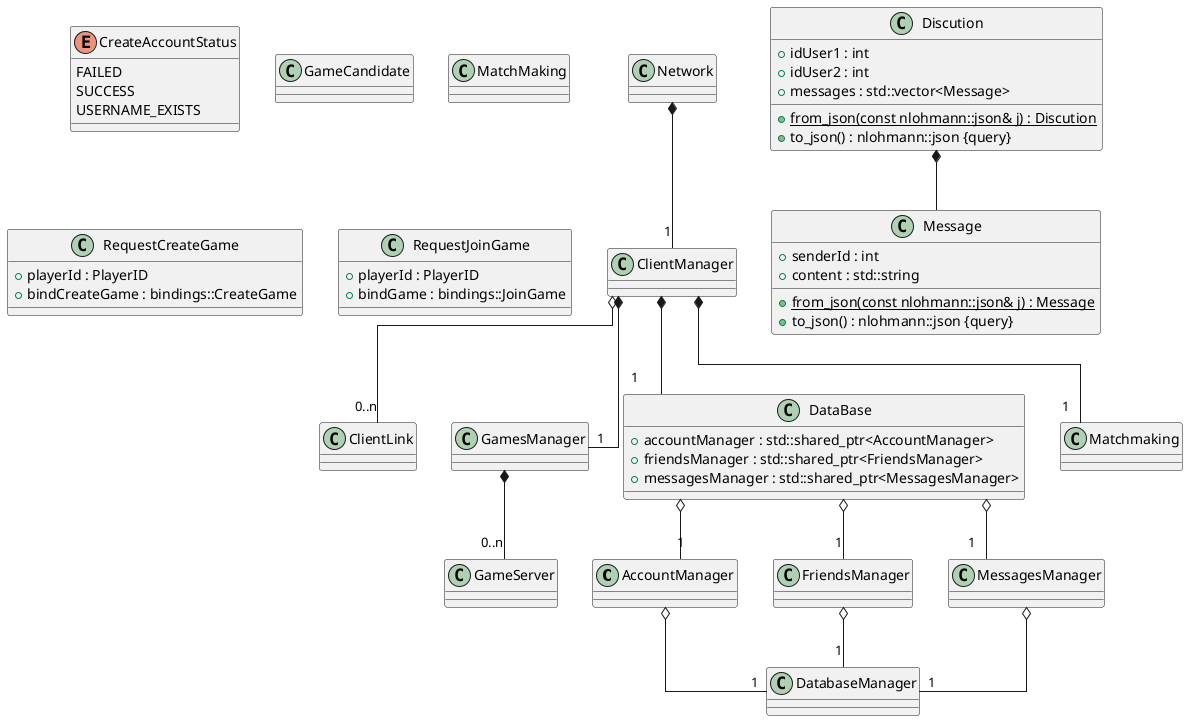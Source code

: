 @startuml ServerStructureClass

skinparam linetype ortho

' !include DatabaseClass.plantuml!0
' !include GameServerClass.plantuml!0
' !include NetworkClass.plantuml!0

class AccountManager{}
class DatabaseManager{}
class FriendsManager{}
class MessagesManager{}
enum CreateAccountStatus {
	FAILED
	SUCCESS
	USERNAME_EXISTS
}


class Discution {
	+{static} from_json(const nlohmann::json& j) : Discution
	+idUser1 : int
	+idUser2 : int
	+to_json() : nlohmann::json {query}
	+messages : std::vector<Message>
}


class Message {
	+{static} from_json(const nlohmann::json& j) : Message
	+senderId : int
	+to_json() : nlohmann::json {query}
	+content : std::string
}

AccountManager o-- "1" DatabaseManager


Discution *-- Message


FriendsManager o-- "1" DatabaseManager


MessagesManager o-- "1" DatabaseManager

class GameServer{}

class ClientLink{}

class ClientManager{}

class GameCandidate{}

class GamesManager{}

class MatchMaking{}

class Network{}

class RequestCreateGame {
	+playerId : PlayerID
	+bindCreateGame : bindings::CreateGame
}


class RequestJoinGame {
	+playerId : PlayerID
	+bindGame : bindings::JoinGame
}

class DataBase {
	+accountManager : std::shared_ptr<AccountManager>
	+friendsManager : std::shared_ptr<FriendsManager>
	+messagesManager : std::shared_ptr<MessagesManager>
}


ClientManager o-- "0..n" ClientLink


ClientManager *-- "1" DataBase


ClientManager *-- "1" GamesManager


ClientManager *-- "1" Matchmaking

Network *-- "1" ClientManager

DataBase o-- "1" AccountManager
DataBase o-- "1" FriendsManager
DataBase o-- "1" MessagesManager

GamesManager *-- "0..n" GameServer

@enduml

